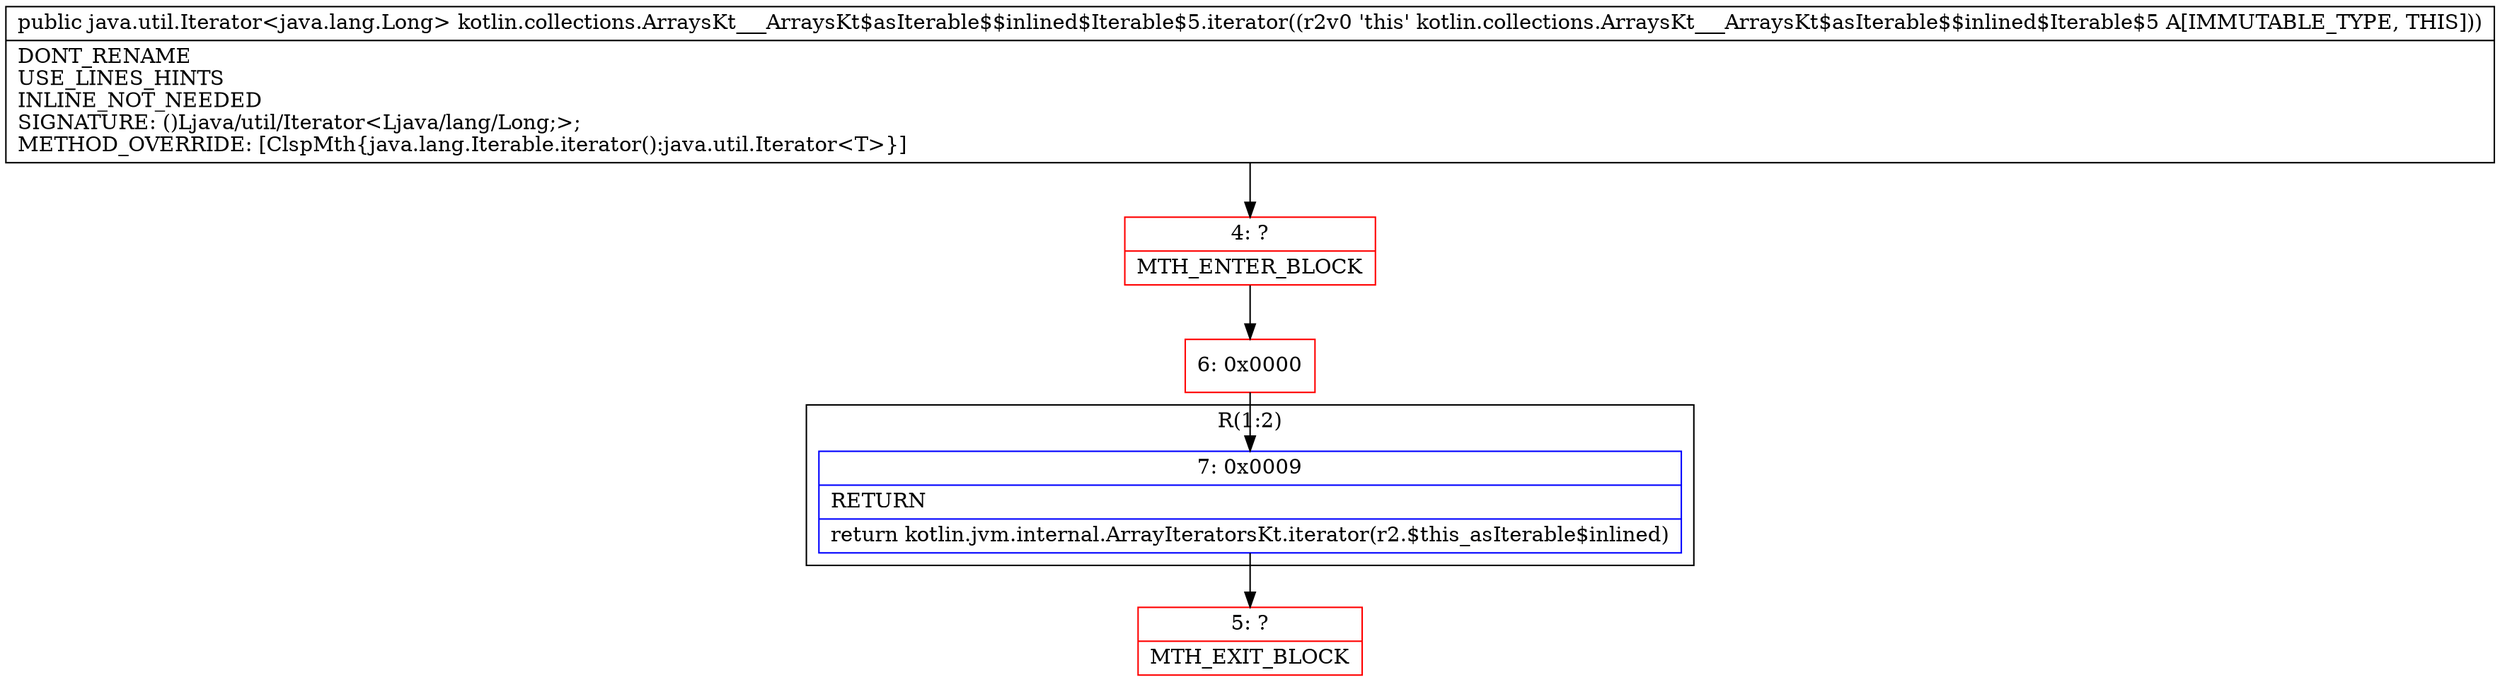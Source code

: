 digraph "CFG forkotlin.collections.ArraysKt___ArraysKt$asIterable$$inlined$Iterable$5.iterator()Ljava\/util\/Iterator;" {
subgraph cluster_Region_733212981 {
label = "R(1:2)";
node [shape=record,color=blue];
Node_7 [shape=record,label="{7\:\ 0x0009|RETURN\l|return kotlin.jvm.internal.ArrayIteratorsKt.iterator(r2.$this_asIterable$inlined)\l}"];
}
Node_4 [shape=record,color=red,label="{4\:\ ?|MTH_ENTER_BLOCK\l}"];
Node_6 [shape=record,color=red,label="{6\:\ 0x0000}"];
Node_5 [shape=record,color=red,label="{5\:\ ?|MTH_EXIT_BLOCK\l}"];
MethodNode[shape=record,label="{public java.util.Iterator\<java.lang.Long\> kotlin.collections.ArraysKt___ArraysKt$asIterable$$inlined$Iterable$5.iterator((r2v0 'this' kotlin.collections.ArraysKt___ArraysKt$asIterable$$inlined$Iterable$5 A[IMMUTABLE_TYPE, THIS]))  | DONT_RENAME\lUSE_LINES_HINTS\lINLINE_NOT_NEEDED\lSIGNATURE: ()Ljava\/util\/Iterator\<Ljava\/lang\/Long;\>;\lMETHOD_OVERRIDE: [ClspMth\{java.lang.Iterable.iterator():java.util.Iterator\<T\>\}]\l}"];
MethodNode -> Node_4;Node_7 -> Node_5;
Node_4 -> Node_6;
Node_6 -> Node_7;
}

